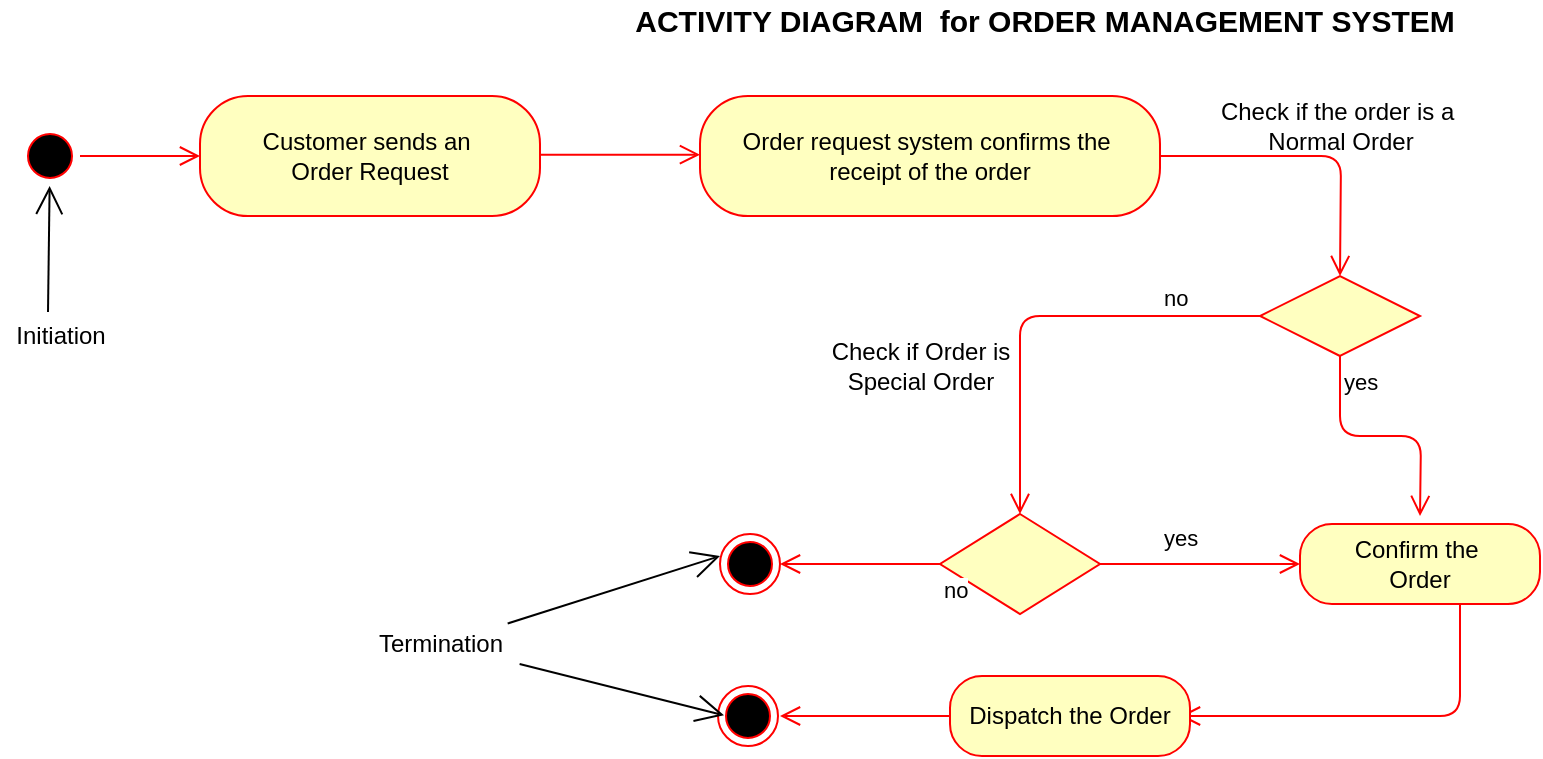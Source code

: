 <mxfile version="12.9.11" type="google"><diagram id="ClueUSJ9PQmYqaP5fp_K" name="Page-1"><mxGraphModel dx="318" dy="302" grid="1" gridSize="10" guides="1" tooltips="1" connect="1" arrows="1" fold="1" page="1" pageScale="1" pageWidth="1169" pageHeight="827" math="0" shadow="0"><root><mxCell id="0"/><mxCell id="1" parent="0"/><mxCell id="o0zFbOhzmR8v9anN6f3c-1" value="&lt;font style=&quot;font-size: 15px&quot;&gt;&lt;b&gt;ACTIVITY DIAGRAM&amp;nbsp; for ORDER MANAGEMENT SYSTEM&lt;/b&gt;&lt;/font&gt;" style="text;html=1;align=center;verticalAlign=middle;resizable=0;points=[];autosize=1;" vertex="1" parent="1"><mxGeometry x="357" y="102" width="430" height="20" as="geometry"/></mxCell><mxCell id="o0zFbOhzmR8v9anN6f3c-2" value="Customer sends an&amp;nbsp;&lt;br&gt;Order Request" style="rounded=1;whiteSpace=wrap;html=1;arcSize=40;fontColor=#000000;fillColor=#ffffc0;strokeColor=#ff0000;" vertex="1" parent="1"><mxGeometry x="150" y="150" width="170" height="60" as="geometry"/></mxCell><mxCell id="o0zFbOhzmR8v9anN6f3c-3" value="" style="edgeStyle=orthogonalEdgeStyle;html=1;verticalAlign=bottom;endArrow=open;endSize=8;strokeColor=#ff0000;" edge="1" parent="1"><mxGeometry relative="1" as="geometry"><mxPoint x="400" y="179.33" as="targetPoint"/><mxPoint x="320" y="179.33" as="sourcePoint"/></mxGeometry></mxCell><mxCell id="o0zFbOhzmR8v9anN6f3c-6" value="" style="ellipse;html=1;shape=startState;fillColor=#000000;strokeColor=#ff0000;direction=west;" vertex="1" parent="1"><mxGeometry x="60" y="165" width="30" height="30" as="geometry"/></mxCell><mxCell id="o0zFbOhzmR8v9anN6f3c-7" value="" style="edgeStyle=orthogonalEdgeStyle;html=1;verticalAlign=bottom;endArrow=open;endSize=8;strokeColor=#ff0000;entryX=0;entryY=0.5;entryDx=0;entryDy=0;" edge="1" source="o0zFbOhzmR8v9anN6f3c-6" parent="1" target="o0zFbOhzmR8v9anN6f3c-2"><mxGeometry relative="1" as="geometry"><mxPoint x="75" y="270" as="targetPoint"/></mxGeometry></mxCell><mxCell id="o0zFbOhzmR8v9anN6f3c-8" value="Order request system confirms the&amp;nbsp;&lt;br&gt;receipt of the order" style="rounded=1;whiteSpace=wrap;html=1;arcSize=40;fontColor=#000000;fillColor=#ffffc0;strokeColor=#ff0000;" vertex="1" parent="1"><mxGeometry x="400" y="150" width="230" height="60" as="geometry"/></mxCell><mxCell id="o0zFbOhzmR8v9anN6f3c-9" value="" style="edgeStyle=orthogonalEdgeStyle;html=1;verticalAlign=bottom;endArrow=open;endSize=8;strokeColor=#ff0000;exitX=1;exitY=0.5;exitDx=0;exitDy=0;" edge="1" source="o0zFbOhzmR8v9anN6f3c-8" parent="1"><mxGeometry relative="1" as="geometry"><mxPoint x="720" y="240" as="targetPoint"/></mxGeometry></mxCell><mxCell id="o0zFbOhzmR8v9anN6f3c-13" value="" style="rhombus;whiteSpace=wrap;html=1;fillColor=#ffffc0;strokeColor=#ff0000;direction=west;" vertex="1" parent="1"><mxGeometry x="680" y="240" width="80" height="40" as="geometry"/></mxCell><mxCell id="o0zFbOhzmR8v9anN6f3c-14" value="no" style="edgeStyle=orthogonalEdgeStyle;html=1;align=left;verticalAlign=bottom;endArrow=open;endSize=8;strokeColor=#ff0000;exitX=1;exitY=0.5;exitDx=0;exitDy=0;entryX=0.5;entryY=0;entryDx=0;entryDy=0;" edge="1" source="o0zFbOhzmR8v9anN6f3c-13" parent="1" target="o0zFbOhzmR8v9anN6f3c-20"><mxGeometry x="-0.543" relative="1" as="geometry"><mxPoint x="560" y="350" as="targetPoint"/><mxPoint as="offset"/></mxGeometry></mxCell><mxCell id="o0zFbOhzmR8v9anN6f3c-15" value="yes" style="edgeStyle=orthogonalEdgeStyle;html=1;align=left;verticalAlign=top;endArrow=open;endSize=8;strokeColor=#ff0000;" edge="1" source="o0zFbOhzmR8v9anN6f3c-13" parent="1"><mxGeometry x="-1" relative="1" as="geometry"><mxPoint x="760" y="360" as="targetPoint"/></mxGeometry></mxCell><mxCell id="o0zFbOhzmR8v9anN6f3c-16" value="Confirm the&amp;nbsp;&lt;br&gt;Order" style="rounded=1;whiteSpace=wrap;html=1;arcSize=40;fontColor=#000000;fillColor=#ffffc0;strokeColor=#ff0000;" vertex="1" parent="1"><mxGeometry x="700" y="364" width="120" height="40" as="geometry"/></mxCell><mxCell id="o0zFbOhzmR8v9anN6f3c-17" value="" style="edgeStyle=orthogonalEdgeStyle;html=1;verticalAlign=bottom;endArrow=open;endSize=8;strokeColor=#ff0000;" edge="1" source="o0zFbOhzmR8v9anN6f3c-16" parent="1"><mxGeometry relative="1" as="geometry"><mxPoint x="640" y="460" as="targetPoint"/><Array as="points"><mxPoint x="780" y="460"/><mxPoint x="720" y="460"/></Array></mxGeometry></mxCell><mxCell id="o0zFbOhzmR8v9anN6f3c-18" value="Dispatch the Order" style="rounded=1;whiteSpace=wrap;html=1;arcSize=40;fontColor=#000000;fillColor=#ffffc0;strokeColor=#ff0000;" vertex="1" parent="1"><mxGeometry x="525" y="440" width="120" height="40" as="geometry"/></mxCell><mxCell id="o0zFbOhzmR8v9anN6f3c-19" value="" style="edgeStyle=orthogonalEdgeStyle;html=1;verticalAlign=bottom;endArrow=open;endSize=8;strokeColor=#ff0000;exitX=0;exitY=0.5;exitDx=0;exitDy=0;" edge="1" source="o0zFbOhzmR8v9anN6f3c-18" parent="1"><mxGeometry relative="1" as="geometry"><mxPoint x="440" y="460" as="targetPoint"/></mxGeometry></mxCell><mxCell id="o0zFbOhzmR8v9anN6f3c-20" value="" style="rhombus;whiteSpace=wrap;html=1;fillColor=#ffffc0;strokeColor=#ff0000;" vertex="1" parent="1"><mxGeometry x="520" y="359" width="80" height="50" as="geometry"/></mxCell><mxCell id="o0zFbOhzmR8v9anN6f3c-21" value="yes" style="edgeStyle=orthogonalEdgeStyle;html=1;align=left;verticalAlign=bottom;endArrow=open;endSize=8;strokeColor=#ff0000;entryX=0;entryY=0.5;entryDx=0;entryDy=0;" edge="1" source="o0zFbOhzmR8v9anN6f3c-20" parent="1" target="o0zFbOhzmR8v9anN6f3c-16"><mxGeometry x="-0.4" y="4" relative="1" as="geometry"><mxPoint x="700" y="370" as="targetPoint"/><mxPoint as="offset"/></mxGeometry></mxCell><mxCell id="o0zFbOhzmR8v9anN6f3c-22" value="no" style="edgeStyle=orthogonalEdgeStyle;html=1;align=left;verticalAlign=top;endArrow=open;endSize=8;strokeColor=#ff0000;" edge="1" source="o0zFbOhzmR8v9anN6f3c-20" parent="1"><mxGeometry x="-1" relative="1" as="geometry"><mxPoint x="440" y="384" as="targetPoint"/></mxGeometry></mxCell><mxCell id="o0zFbOhzmR8v9anN6f3c-25" value="" style="ellipse;html=1;shape=endState;fillColor=#000000;strokeColor=#ff0000;" vertex="1" parent="1"><mxGeometry x="410" y="369" width="30" height="30" as="geometry"/></mxCell><mxCell id="o0zFbOhzmR8v9anN6f3c-26" value="" style="ellipse;html=1;shape=endState;fillColor=#000000;strokeColor=#ff0000;" vertex="1" parent="1"><mxGeometry x="409" y="445" width="30" height="30" as="geometry"/></mxCell><mxCell id="o0zFbOhzmR8v9anN6f3c-27" value="Check if the order is a&amp;nbsp;&lt;br&gt;Normal Order" style="text;html=1;align=center;verticalAlign=middle;resizable=0;points=[];autosize=1;" vertex="1" parent="1"><mxGeometry x="650" y="150" width="140" height="30" as="geometry"/></mxCell><mxCell id="o0zFbOhzmR8v9anN6f3c-30" value="Check if Order is&lt;br&gt;Special Order" style="text;html=1;align=center;verticalAlign=middle;resizable=0;points=[];autosize=1;" vertex="1" parent="1"><mxGeometry x="460" y="270" width="100" height="30" as="geometry"/></mxCell><mxCell id="o0zFbOhzmR8v9anN6f3c-31" value="Termination" style="text;html=1;align=center;verticalAlign=middle;resizable=0;points=[];autosize=1;" vertex="1" parent="1"><mxGeometry x="230" y="414" width="80" height="20" as="geometry"/></mxCell><mxCell id="o0zFbOhzmR8v9anN6f3c-32" value="" style="endArrow=open;endFill=1;endSize=12;html=1;" edge="1" parent="1" source="o0zFbOhzmR8v9anN6f3c-31"><mxGeometry width="160" relative="1" as="geometry"><mxPoint x="252" y="459.68" as="sourcePoint"/><mxPoint x="412" y="459.68" as="targetPoint"/></mxGeometry></mxCell><mxCell id="o0zFbOhzmR8v9anN6f3c-33" value="" style="endArrow=open;endFill=1;endSize=12;html=1;exitX=0.923;exitY=-0.013;exitDx=0;exitDy=0;exitPerimeter=0;" edge="1" parent="1" source="o0zFbOhzmR8v9anN6f3c-31"><mxGeometry width="160" relative="1" as="geometry"><mxPoint x="250" y="380" as="sourcePoint"/><mxPoint x="410" y="380" as="targetPoint"/></mxGeometry></mxCell><mxCell id="o0zFbOhzmR8v9anN6f3c-34" value="Initiation" style="text;html=1;align=center;verticalAlign=middle;resizable=0;points=[];autosize=1;" vertex="1" parent="1"><mxGeometry x="50" y="260" width="60" height="20" as="geometry"/></mxCell><mxCell id="o0zFbOhzmR8v9anN6f3c-35" value="" style="endArrow=open;endFill=1;endSize=12;html=1;" edge="1" parent="1" target="o0zFbOhzmR8v9anN6f3c-6"><mxGeometry width="160" relative="1" as="geometry"><mxPoint x="74" y="258" as="sourcePoint"/><mxPoint x="70" y="180" as="targetPoint"/></mxGeometry></mxCell></root></mxGraphModel></diagram></mxfile>